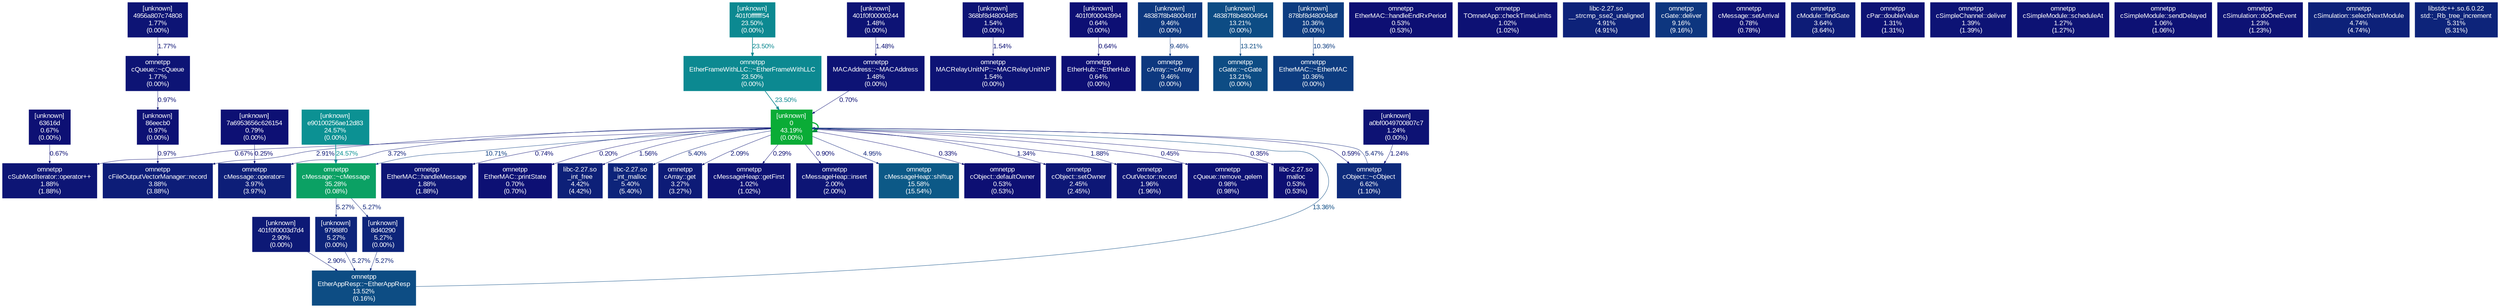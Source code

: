 digraph {
	graph [fontname=Arial, nodesep=0.125, ranksep=0.25];
	node [fontcolor=white, fontname=Arial, height=0, shape=box, style=filled, width=0];
	edge [fontname=Arial];
	"0:[unknown]" [color="#0aac36", fontcolor="#ffffff", fontsize="10.00", label="[unknown]\n0\n43.19%\n(0.00%)"];
	"0:[unknown]" -> "0:[unknown]" [arrowsize="0.66", color="#0aac36", fontcolor="#0aac36", fontsize="10.00", label="", labeldistance="1.73", penwidth="1.73"];
	"0:[unknown]" -> "EtherMAC::handleMessage:/scratch/s1576261/spec-prof/install-spec-prof/CPU2006/471.omnetpp/exe/omnetpp" [arrowsize="0.35", color="#0d1074", fontcolor="#0d1074", fontsize="10.00", label="0.74%", labeldistance="0.50", penwidth="0.50"];
	"0:[unknown]" -> "EtherMAC::printState:/scratch/s1576261/spec-prof/install-spec-prof/CPU2006/471.omnetpp/exe/omnetpp" [arrowsize="0.35", color="#0d0e73", fontcolor="#0d0e73", fontsize="10.00", label="0.20%", labeldistance="0.50", penwidth="0.50"];
	"0:[unknown]" -> "_int_free:/lib64/libc-2.27.so" [arrowsize="0.35", color="#0d1375", fontcolor="#0d1375", fontsize="10.00", label="1.56%", labeldistance="0.50", penwidth="0.50"];
	"0:[unknown]" -> "_int_malloc:/lib64/libc-2.27.so" [arrowsize="0.35", color="#0d247a", fontcolor="#0d247a", fontsize="10.00", label="5.40%", labeldistance="0.50", penwidth="0.50"];
	"0:[unknown]" -> "cArray::get:/scratch/s1576261/spec-prof/install-spec-prof/CPU2006/471.omnetpp/exe/omnetpp" [arrowsize="0.35", color="#0d1675", fontcolor="#0d1675", fontsize="10.00", label="2.09%", labeldistance="0.50", penwidth="0.50"];
	"0:[unknown]" -> "cFileOutputVectorManager::record:/scratch/s1576261/spec-prof/install-spec-prof/CPU2006/471.omnetpp/exe/omnetpp" [arrowsize="0.35", color="#0d1976", fontcolor="#0d1976", fontsize="10.00", label="2.91%", labeldistance="0.50", penwidth="0.50"];
	"0:[unknown]" -> "cMessage::operator=:/scratch/s1576261/spec-prof/install-spec-prof/CPU2006/471.omnetpp/exe/omnetpp" [arrowsize="0.35", color="#0d1d78", fontcolor="#0d1d78", fontsize="10.00", label="3.72%", labeldistance="0.50", penwidth="0.50"];
	"0:[unknown]" -> "cMessage::~cMessage:/scratch/s1576261/spec-prof/install-spec-prof/CPU2006/471.omnetpp/exe/omnetpp" [arrowsize="0.35", color="#0d3e81", fontcolor="#0d3e81", fontsize="10.00", label="10.71%", labeldistance="0.50", penwidth="0.50"];
	"0:[unknown]" -> "cMessageHeap::getFirst:/scratch/s1576261/spec-prof/install-spec-prof/CPU2006/471.omnetpp/exe/omnetpp" [arrowsize="0.35", color="#0d0e73", fontcolor="#0d0e73", fontsize="10.00", label="0.29%", labeldistance="0.50", penwidth="0.50"];
	"0:[unknown]" -> "cMessageHeap::insert:/scratch/s1576261/spec-prof/install-spec-prof/CPU2006/471.omnetpp/exe/omnetpp" [arrowsize="0.35", color="#0d1074", fontcolor="#0d1074", fontsize="10.00", label="0.90%", labeldistance="0.50", penwidth="0.50"];
	"0:[unknown]" -> "cMessageHeap::shiftup:/scratch/s1576261/spec-prof/install-spec-prof/CPU2006/471.omnetpp/exe/omnetpp" [arrowsize="0.35", color="#0d2279", fontcolor="#0d2279", fontsize="10.00", label="4.95%", labeldistance="0.50", penwidth="0.50"];
	"0:[unknown]" -> "cObject::defaultOwner:/scratch/s1576261/spec-prof/install-spec-prof/CPU2006/471.omnetpp/exe/omnetpp" [arrowsize="0.35", color="#0d0e73", fontcolor="#0d0e73", fontsize="10.00", label="0.33%", labeldistance="0.50", penwidth="0.50"];
	"0:[unknown]" -> "cObject::setOwner:/scratch/s1576261/spec-prof/install-spec-prof/CPU2006/471.omnetpp/exe/omnetpp" [arrowsize="0.35", color="#0d1274", fontcolor="#0d1274", fontsize="10.00", label="1.34%", labeldistance="0.50", penwidth="0.50"];
	"0:[unknown]" -> "cObject::~cObject:/scratch/s1576261/spec-prof/install-spec-prof/CPU2006/471.omnetpp/exe/omnetpp" [arrowsize="0.35", color="#0d0f74", fontcolor="#0d0f74", fontsize="10.00", label="0.59%", labeldistance="0.50", penwidth="0.50"];
	"0:[unknown]" -> "cOutVector::record:/scratch/s1576261/spec-prof/install-spec-prof/CPU2006/471.omnetpp/exe/omnetpp" [arrowsize="0.35", color="#0d1575", fontcolor="#0d1575", fontsize="10.00", label="1.88%", labeldistance="0.50", penwidth="0.50"];
	"0:[unknown]" -> "cQueue::remove_qelem:/scratch/s1576261/spec-prof/install-spec-prof/CPU2006/471.omnetpp/exe/omnetpp" [arrowsize="0.35", color="#0d0f73", fontcolor="#0d0f73", fontsize="10.00", label="0.45%", labeldistance="0.50", penwidth="0.50"];
	"0:[unknown]" -> "cSubModIterator::operator++:/scratch/s1576261/spec-prof/install-spec-prof/CPU2006/471.omnetpp/exe/omnetpp" [arrowsize="0.35", color="#0d1074", fontcolor="#0d1074", fontsize="10.00", label="0.67%", labeldistance="0.50", penwidth="0.50"];
	"0:[unknown]" -> "malloc:/lib64/libc-2.27.so" [arrowsize="0.35", color="#0d0e73", fontcolor="#0d0e73", fontsize="10.00", label="0.35%", labeldistance="0.50", penwidth="0.50"];
	"368bf8d480048f5:[unknown]" [color="#0d1375", fontcolor="#ffffff", fontsize="10.00", label="[unknown]\n368bf8d480048f5\n1.54%\n(0.00%)"];
	"368bf8d480048f5:[unknown]" -> "MACRelayUnitNP::~MACRelayUnitNP:/scratch/s1576261/spec-prof/install-spec-prof/CPU2006/471.omnetpp/exe/omnetpp" [arrowsize="0.35", color="#0d1375", fontcolor="#0d1375", fontsize="10.00", label="1.54%", labeldistance="0.50", penwidth="0.50"];
	"401f0f00000244:[unknown]" [color="#0d1375", fontcolor="#ffffff", fontsize="10.00", label="[unknown]\n401f0f00000244\n1.48%\n(0.00%)"];
	"401f0f00000244:[unknown]" -> "MACAddress::~MACAddress:/scratch/s1576261/spec-prof/install-spec-prof/CPU2006/471.omnetpp/exe/omnetpp" [arrowsize="0.35", color="#0d1375", fontcolor="#0d1375", fontsize="10.00", label="1.48%", labeldistance="0.50", penwidth="0.50"];
	"401f0f0003d7d4:[unknown]" [color="#0d1976", fontcolor="#ffffff", fontsize="10.00", label="[unknown]\n401f0f0003d7d4\n2.90%\n(0.00%)"];
	"401f0f0003d7d4:[unknown]" -> "EtherAppResp::~EtherAppResp:/scratch/s1576261/spec-prof/install-spec-prof/CPU2006/471.omnetpp/exe/omnetpp" [arrowsize="0.35", color="#0d1976", fontcolor="#0d1976", fontsize="10.00", label="2.90%", labeldistance="0.50", penwidth="0.50"];
	"401f0f00043994:[unknown]" [color="#0d0f74", fontcolor="#ffffff", fontsize="10.00", label="[unknown]\n401f0f00043994\n0.64%\n(0.00%)"];
	"401f0f00043994:[unknown]" -> "EtherHub::~EtherHub:/scratch/s1576261/spec-prof/install-spec-prof/CPU2006/471.omnetpp/exe/omnetpp" [arrowsize="0.35", color="#0d0f74", fontcolor="#0d0f74", fontsize="10.00", label="0.64%", labeldistance="0.50", penwidth="0.50"];
	"401f0fffffff54:[unknown]" [color="#0c8991", fontcolor="#ffffff", fontsize="10.00", label="[unknown]\n401f0fffffff54\n23.50%\n(0.00%)"];
	"401f0fffffff54:[unknown]" -> "EtherFrameWithLLC::~EtherFrameWithLLC:/scratch/s1576261/spec-prof/install-spec-prof/CPU2006/471.omnetpp/exe/omnetpp" [arrowsize="0.48", color="#0c8991", fontcolor="#0c8991", fontsize="10.00", label="23.50%", labeldistance="0.94", penwidth="0.94"];
	"48387f8b4800491f:[unknown]" [color="#0d387f", fontcolor="#ffffff", fontsize="10.00", label="[unknown]\n48387f8b4800491f\n9.46%\n(0.00%)"];
	"48387f8b4800491f:[unknown]" -> "cArray::~cArray:/scratch/s1576261/spec-prof/install-spec-prof/CPU2006/471.omnetpp/exe/omnetpp" [arrowsize="0.35", color="#0d387f", fontcolor="#0d387f", fontsize="10.00", label="9.46%", labeldistance="0.50", penwidth="0.50"];
	"48387f8b48004954:[unknown]" [color="#0d4c84", fontcolor="#ffffff", fontsize="10.00", label="[unknown]\n48387f8b48004954\n13.21%\n(0.00%)"];
	"48387f8b48004954:[unknown]" -> "cGate::~cGate:/scratch/s1576261/spec-prof/install-spec-prof/CPU2006/471.omnetpp/exe/omnetpp" [arrowsize="0.36", color="#0d4c84", fontcolor="#0d4c84", fontsize="10.00", label="13.21%", labeldistance="0.53", penwidth="0.53"];
	"4956a807c74808:[unknown]" [color="#0d1475", fontcolor="#ffffff", fontsize="10.00", label="[unknown]\n4956a807c74808\n1.77%\n(0.00%)"];
	"4956a807c74808:[unknown]" -> "cQueue::~cQueue:/scratch/s1576261/spec-prof/install-spec-prof/CPU2006/471.omnetpp/exe/omnetpp" [arrowsize="0.35", color="#0d1475", fontcolor="#0d1475", fontsize="10.00", label="1.77%", labeldistance="0.50", penwidth="0.50"];
	"63616d:[unknown]" [color="#0d1074", fontcolor="#ffffff", fontsize="10.00", label="[unknown]\n63616d\n0.67%\n(0.00%)"];
	"63616d:[unknown]" -> "cSubModIterator::operator++:/scratch/s1576261/spec-prof/install-spec-prof/CPU2006/471.omnetpp/exe/omnetpp" [arrowsize="0.35", color="#0d1074", fontcolor="#0d1074", fontsize="10.00", label="0.67%", labeldistance="0.50", penwidth="0.50"];
	"7a6953656c626154:[unknown]" [color="#0d1074", fontcolor="#ffffff", fontsize="10.00", label="[unknown]\n7a6953656c626154\n0.79%\n(0.00%)"];
	"7a6953656c626154:[unknown]" -> "cMessage::operator=:/scratch/s1576261/spec-prof/install-spec-prof/CPU2006/471.omnetpp/exe/omnetpp" [arrowsize="0.35", color="#0d0e73", fontcolor="#0d0e73", fontsize="10.00", label="0.25%", labeldistance="0.50", penwidth="0.50"];
	"86eecb0:[unknown]" [color="#0d1174", fontcolor="#ffffff", fontsize="10.00", label="[unknown]\n86eecb0\n0.97%\n(0.00%)"];
	"86eecb0:[unknown]" -> "cFileOutputVectorManager::record:/scratch/s1576261/spec-prof/install-spec-prof/CPU2006/471.omnetpp/exe/omnetpp" [arrowsize="0.35", color="#0d1174", fontcolor="#0d1174", fontsize="10.00", label="0.97%", labeldistance="0.50", penwidth="0.50"];
	"878bf8d480048df:[unknown]" [color="#0d3c80", fontcolor="#ffffff", fontsize="10.00", label="[unknown]\n878bf8d480048df\n10.36%\n(0.00%)"];
	"878bf8d480048df:[unknown]" -> "EtherMAC::~EtherMAC:/scratch/s1576261/spec-prof/install-spec-prof/CPU2006/471.omnetpp/exe/omnetpp" [arrowsize="0.35", color="#0d3c80", fontcolor="#0d3c80", fontsize="10.00", label="10.36%", labeldistance="0.50", penwidth="0.50"];
	"8d40290:[unknown]" [color="#0d247a", fontcolor="#ffffff", fontsize="10.00", label="[unknown]\n8d40290\n5.27%\n(0.00%)"];
	"8d40290:[unknown]" -> "EtherAppResp::~EtherAppResp:/scratch/s1576261/spec-prof/install-spec-prof/CPU2006/471.omnetpp/exe/omnetpp" [arrowsize="0.35", color="#0d247a", fontcolor="#0d247a", fontsize="10.00", label="5.27%", labeldistance="0.50", penwidth="0.50"];
	"97988f0:[unknown]" [color="#0d247a", fontcolor="#ffffff", fontsize="10.00", label="[unknown]\n97988f0\n5.27%\n(0.00%)"];
	"97988f0:[unknown]" -> "EtherAppResp::~EtherAppResp:/scratch/s1576261/spec-prof/install-spec-prof/CPU2006/471.omnetpp/exe/omnetpp" [arrowsize="0.35", color="#0d247a", fontcolor="#0d247a", fontsize="10.00", label="5.27%", labeldistance="0.50", penwidth="0.50"];
	"EtherAppResp::~EtherAppResp:/scratch/s1576261/spec-prof/install-spec-prof/CPU2006/471.omnetpp/exe/omnetpp" [color="#0d4d84", fontcolor="#ffffff", fontsize="10.00", label="omnetpp\nEtherAppResp::~EtherAppResp\n13.52%\n(0.16%)"];
	"EtherAppResp::~EtherAppResp:/scratch/s1576261/spec-prof/install-spec-prof/CPU2006/471.omnetpp/exe/omnetpp" -> "0:[unknown]" [arrowsize="0.37", color="#0d4c84", fontcolor="#0d4c84", fontsize="10.00", label="13.36%", labeldistance="0.53", penwidth="0.53"];
	"EtherFrameWithLLC::~EtherFrameWithLLC:/scratch/s1576261/spec-prof/install-spec-prof/CPU2006/471.omnetpp/exe/omnetpp" [color="#0c8991", fontcolor="#ffffff", fontsize="10.00", label="omnetpp\nEtherFrameWithLLC::~EtherFrameWithLLC\n23.50%\n(0.00%)"];
	"EtherFrameWithLLC::~EtherFrameWithLLC:/scratch/s1576261/spec-prof/install-spec-prof/CPU2006/471.omnetpp/exe/omnetpp" -> "0:[unknown]" [arrowsize="0.48", color="#0c8991", fontcolor="#0c8991", fontsize="10.00", label="23.50%", labeldistance="0.94", penwidth="0.94"];
	"EtherHub::~EtherHub:/scratch/s1576261/spec-prof/install-spec-prof/CPU2006/471.omnetpp/exe/omnetpp" [color="#0d0f74", fontcolor="#ffffff", fontsize="10.00", label="omnetpp\nEtherHub::~EtherHub\n0.64%\n(0.00%)"];
	"EtherMAC::handleEndRxPeriod:/scratch/s1576261/spec-prof/install-spec-prof/CPU2006/471.omnetpp/exe/omnetpp" [color="#0d0f73", fontcolor="#ffffff", fontsize="10.00", label="omnetpp\nEtherMAC::handleEndRxPeriod\n0.53%\n(0.53%)"];
	"EtherMAC::handleMessage:/scratch/s1576261/spec-prof/install-spec-prof/CPU2006/471.omnetpp/exe/omnetpp" [color="#0d1575", fontcolor="#ffffff", fontsize="10.00", label="omnetpp\nEtherMAC::handleMessage\n1.88%\n(1.88%)"];
	"EtherMAC::printState:/scratch/s1576261/spec-prof/install-spec-prof/CPU2006/471.omnetpp/exe/omnetpp" [color="#0d1074", fontcolor="#ffffff", fontsize="10.00", label="omnetpp\nEtherMAC::printState\n0.70%\n(0.70%)"];
	"EtherMAC::~EtherMAC:/scratch/s1576261/spec-prof/install-spec-prof/CPU2006/471.omnetpp/exe/omnetpp" [color="#0d3c80", fontcolor="#ffffff", fontsize="10.00", label="omnetpp\nEtherMAC::~EtherMAC\n10.36%\n(0.00%)"];
	"MACAddress::~MACAddress:/scratch/s1576261/spec-prof/install-spec-prof/CPU2006/471.omnetpp/exe/omnetpp" [color="#0d1375", fontcolor="#ffffff", fontsize="10.00", label="omnetpp\nMACAddress::~MACAddress\n1.48%\n(0.00%)"];
	"MACAddress::~MACAddress:/scratch/s1576261/spec-prof/install-spec-prof/CPU2006/471.omnetpp/exe/omnetpp" -> "0:[unknown]" [arrowsize="0.35", color="#0d1074", fontcolor="#0d1074", fontsize="10.00", label="0.70%", labeldistance="0.50", penwidth="0.50"];
	"MACRelayUnitNP::~MACRelayUnitNP:/scratch/s1576261/spec-prof/install-spec-prof/CPU2006/471.omnetpp/exe/omnetpp" [color="#0d1375", fontcolor="#ffffff", fontsize="10.00", label="omnetpp\nMACRelayUnitNP::~MACRelayUnitNP\n1.54%\n(0.00%)"];
	"TOmnetApp::checkTimeLimits:/scratch/s1576261/spec-prof/install-spec-prof/CPU2006/471.omnetpp/exe/omnetpp" [color="#0d1174", fontcolor="#ffffff", fontsize="10.00", label="omnetpp\nTOmnetApp::checkTimeLimits\n1.02%\n(1.02%)"];
	"__strcmp_sse2_unaligned:/lib64/libc-2.27.so" [color="#0d2279", fontcolor="#ffffff", fontsize="10.00", label="libc-2.27.so\n__strcmp_sse2_unaligned\n4.91%\n(4.91%)"];
	"_int_free:/lib64/libc-2.27.so" [color="#0d2078", fontcolor="#ffffff", fontsize="10.00", label="libc-2.27.so\n_int_free\n4.42%\n(4.42%)"];
	"_int_malloc:/lib64/libc-2.27.so" [color="#0d247a", fontcolor="#ffffff", fontsize="10.00", label="libc-2.27.so\n_int_malloc\n5.40%\n(5.40%)"];
	"a0bf0049700807c7:[unknown]" [color="#0d1274", fontcolor="#ffffff", fontsize="10.00", label="[unknown]\na0bf0049700807c7\n1.24%\n(0.00%)"];
	"a0bf0049700807c7:[unknown]" -> "cObject::~cObject:/scratch/s1576261/spec-prof/install-spec-prof/CPU2006/471.omnetpp/exe/omnetpp" [arrowsize="0.35", color="#0d1274", fontcolor="#0d1274", fontsize="10.00", label="1.24%", labeldistance="0.50", penwidth="0.50"];
	"cArray::get:/scratch/s1576261/spec-prof/install-spec-prof/CPU2006/471.omnetpp/exe/omnetpp" [color="#0d1b77", fontcolor="#ffffff", fontsize="10.00", label="omnetpp\ncArray::get\n3.27%\n(3.27%)"];
	"cArray::~cArray:/scratch/s1576261/spec-prof/install-spec-prof/CPU2006/471.omnetpp/exe/omnetpp" [color="#0d387f", fontcolor="#ffffff", fontsize="10.00", label="omnetpp\ncArray::~cArray\n9.46%\n(0.00%)"];
	"cFileOutputVectorManager::record:/scratch/s1576261/spec-prof/install-spec-prof/CPU2006/471.omnetpp/exe/omnetpp" [color="#0d1d78", fontcolor="#ffffff", fontsize="10.00", label="omnetpp\ncFileOutputVectorManager::record\n3.88%\n(3.88%)"];
	"cGate::deliver:/scratch/s1576261/spec-prof/install-spec-prof/CPU2006/471.omnetpp/exe/omnetpp" [color="#0d367f", fontcolor="#ffffff", fontsize="10.00", label="omnetpp\ncGate::deliver\n9.16%\n(9.16%)"];
	"cGate::~cGate:/scratch/s1576261/spec-prof/install-spec-prof/CPU2006/471.omnetpp/exe/omnetpp" [color="#0d4c84", fontcolor="#ffffff", fontsize="10.00", label="omnetpp\ncGate::~cGate\n13.21%\n(0.00%)"];
	"cMessage::operator=:/scratch/s1576261/spec-prof/install-spec-prof/CPU2006/471.omnetpp/exe/omnetpp" [color="#0d1e78", fontcolor="#ffffff", fontsize="10.00", label="omnetpp\ncMessage::operator=\n3.97%\n(3.97%)"];
	"cMessage::setArrival:/scratch/s1576261/spec-prof/install-spec-prof/CPU2006/471.omnetpp/exe/omnetpp" [color="#0d1074", fontcolor="#ffffff", fontsize="10.00", label="omnetpp\ncMessage::setArrival\n0.78%\n(0.78%)"];
	"cMessage::~cMessage:/scratch/s1576261/spec-prof/install-spec-prof/CPU2006/471.omnetpp/exe/omnetpp" [color="#0ba164", fontcolor="#ffffff", fontsize="10.00", label="omnetpp\ncMessage::~cMessage\n35.28%\n(0.08%)"];
	"cMessage::~cMessage:/scratch/s1576261/spec-prof/install-spec-prof/CPU2006/471.omnetpp/exe/omnetpp" -> "8d40290:[unknown]" [arrowsize="0.35", color="#0d247a", fontcolor="#0d247a", fontsize="10.00", label="5.27%", labeldistance="0.50", penwidth="0.50"];
	"cMessage::~cMessage:/scratch/s1576261/spec-prof/install-spec-prof/CPU2006/471.omnetpp/exe/omnetpp" -> "97988f0:[unknown]" [arrowsize="0.35", color="#0d247a", fontcolor="#0d247a", fontsize="10.00", label="5.27%", labeldistance="0.50", penwidth="0.50"];
	"cMessageHeap::getFirst:/scratch/s1576261/spec-prof/install-spec-prof/CPU2006/471.omnetpp/exe/omnetpp" [color="#0d1174", fontcolor="#ffffff", fontsize="10.00", label="omnetpp\ncMessageHeap::getFirst\n1.02%\n(1.02%)"];
	"cMessageHeap::insert:/scratch/s1576261/spec-prof/install-spec-prof/CPU2006/471.omnetpp/exe/omnetpp" [color="#0d1575", fontcolor="#ffffff", fontsize="10.00", label="omnetpp\ncMessageHeap::insert\n2.00%\n(2.00%)"];
	"cMessageHeap::shiftup:/scratch/s1576261/spec-prof/install-spec-prof/CPU2006/471.omnetpp/exe/omnetpp" [color="#0c5987", fontcolor="#ffffff", fontsize="10.00", label="omnetpp\ncMessageHeap::shiftup\n15.58%\n(15.54%)"];
	"cModule::findGate:/scratch/s1576261/spec-prof/install-spec-prof/CPU2006/471.omnetpp/exe/omnetpp" [color="#0d1c77", fontcolor="#ffffff", fontsize="10.00", label="omnetpp\ncModule::findGate\n3.64%\n(3.64%)"];
	"cObject::defaultOwner:/scratch/s1576261/spec-prof/install-spec-prof/CPU2006/471.omnetpp/exe/omnetpp" [color="#0d0f73", fontcolor="#ffffff", fontsize="10.00", label="omnetpp\ncObject::defaultOwner\n0.53%\n(0.53%)"];
	"cObject::setOwner:/scratch/s1576261/spec-prof/install-spec-prof/CPU2006/471.omnetpp/exe/omnetpp" [color="#0d1776", fontcolor="#ffffff", fontsize="10.00", label="omnetpp\ncObject::setOwner\n2.45%\n(2.45%)"];
	"cObject::~cObject:/scratch/s1576261/spec-prof/install-spec-prof/CPU2006/471.omnetpp/exe/omnetpp" [color="#0d2a7b", fontcolor="#ffffff", fontsize="10.00", label="omnetpp\ncObject::~cObject\n6.62%\n(1.10%)"];
	"cObject::~cObject:/scratch/s1576261/spec-prof/install-spec-prof/CPU2006/471.omnetpp/exe/omnetpp" -> "0:[unknown]" [arrowsize="0.35", color="#0d257a", fontcolor="#0d257a", fontsize="10.00", label="5.47%", labeldistance="0.50", penwidth="0.50"];
	"cOutVector::record:/scratch/s1576261/spec-prof/install-spec-prof/CPU2006/471.omnetpp/exe/omnetpp" [color="#0d1575", fontcolor="#ffffff", fontsize="10.00", label="omnetpp\ncOutVector::record\n1.96%\n(1.96%)"];
	"cPar::doubleValue:/scratch/s1576261/spec-prof/install-spec-prof/CPU2006/471.omnetpp/exe/omnetpp" [color="#0d1274", fontcolor="#ffffff", fontsize="10.00", label="omnetpp\ncPar::doubleValue\n1.31%\n(1.31%)"];
	"cQueue::remove_qelem:/scratch/s1576261/spec-prof/install-spec-prof/CPU2006/471.omnetpp/exe/omnetpp" [color="#0d1174", fontcolor="#ffffff", fontsize="10.00", label="omnetpp\ncQueue::remove_qelem\n0.98%\n(0.98%)"];
	"cQueue::~cQueue:/scratch/s1576261/spec-prof/install-spec-prof/CPU2006/471.omnetpp/exe/omnetpp" [color="#0d1475", fontcolor="#ffffff", fontsize="10.00", label="omnetpp\ncQueue::~cQueue\n1.77%\n(0.00%)"];
	"cQueue::~cQueue:/scratch/s1576261/spec-prof/install-spec-prof/CPU2006/471.omnetpp/exe/omnetpp" -> "86eecb0:[unknown]" [arrowsize="0.35", color="#0d1174", fontcolor="#0d1174", fontsize="10.00", label="0.97%", labeldistance="0.50", penwidth="0.50"];
	"cSimpleChannel::deliver:/scratch/s1576261/spec-prof/install-spec-prof/CPU2006/471.omnetpp/exe/omnetpp" [color="#0d1375", fontcolor="#ffffff", fontsize="10.00", label="omnetpp\ncSimpleChannel::deliver\n1.39%\n(1.39%)"];
	"cSimpleModule::scheduleAt:/scratch/s1576261/spec-prof/install-spec-prof/CPU2006/471.omnetpp/exe/omnetpp" [color="#0d1274", fontcolor="#ffffff", fontsize="10.00", label="omnetpp\ncSimpleModule::scheduleAt\n1.27%\n(1.27%)"];
	"cSimpleModule::sendDelayed:/scratch/s1576261/spec-prof/install-spec-prof/CPU2006/471.omnetpp/exe/omnetpp" [color="#0d1174", fontcolor="#ffffff", fontsize="10.00", label="omnetpp\ncSimpleModule::sendDelayed\n1.06%\n(1.06%)"];
	"cSimulation::doOneEvent:/scratch/s1576261/spec-prof/install-spec-prof/CPU2006/471.omnetpp/exe/omnetpp" [color="#0d1274", fontcolor="#ffffff", fontsize="10.00", label="omnetpp\ncSimulation::doOneEvent\n1.23%\n(1.23%)"];
	"cSimulation::selectNextModule:/scratch/s1576261/spec-prof/install-spec-prof/CPU2006/471.omnetpp/exe/omnetpp" [color="#0d2179", fontcolor="#ffffff", fontsize="10.00", label="omnetpp\ncSimulation::selectNextModule\n4.74%\n(4.74%)"];
	"cSubModIterator::operator++:/scratch/s1576261/spec-prof/install-spec-prof/CPU2006/471.omnetpp/exe/omnetpp" [color="#0d1575", fontcolor="#ffffff", fontsize="10.00", label="omnetpp\ncSubModIterator::operator++\n1.88%\n(1.88%)"];
	"e90100256ae12d83:[unknown]" [color="#0c9193", fontcolor="#ffffff", fontsize="10.00", label="[unknown]\ne90100256ae12d83\n24.57%\n(0.00%)"];
	"e90100256ae12d83:[unknown]" -> "cMessage::~cMessage:/scratch/s1576261/spec-prof/install-spec-prof/CPU2006/471.omnetpp/exe/omnetpp" [arrowsize="0.50", color="#0c9193", fontcolor="#0c9193", fontsize="10.00", label="24.57%", labeldistance="0.98", penwidth="0.98"];
	"malloc:/lib64/libc-2.27.so" [color="#0d0f73", fontcolor="#ffffff", fontsize="10.00", label="libc-2.27.so\nmalloc\n0.53%\n(0.53%)"];
	"std::_Rb_tree_increment:/usr/lib64/libstdc++.so.6.0.22" [color="#0d247a", fontcolor="#ffffff", fontsize="10.00", label="libstdc++.so.6.0.22\nstd::_Rb_tree_increment\n5.31%\n(5.31%)"];
}
